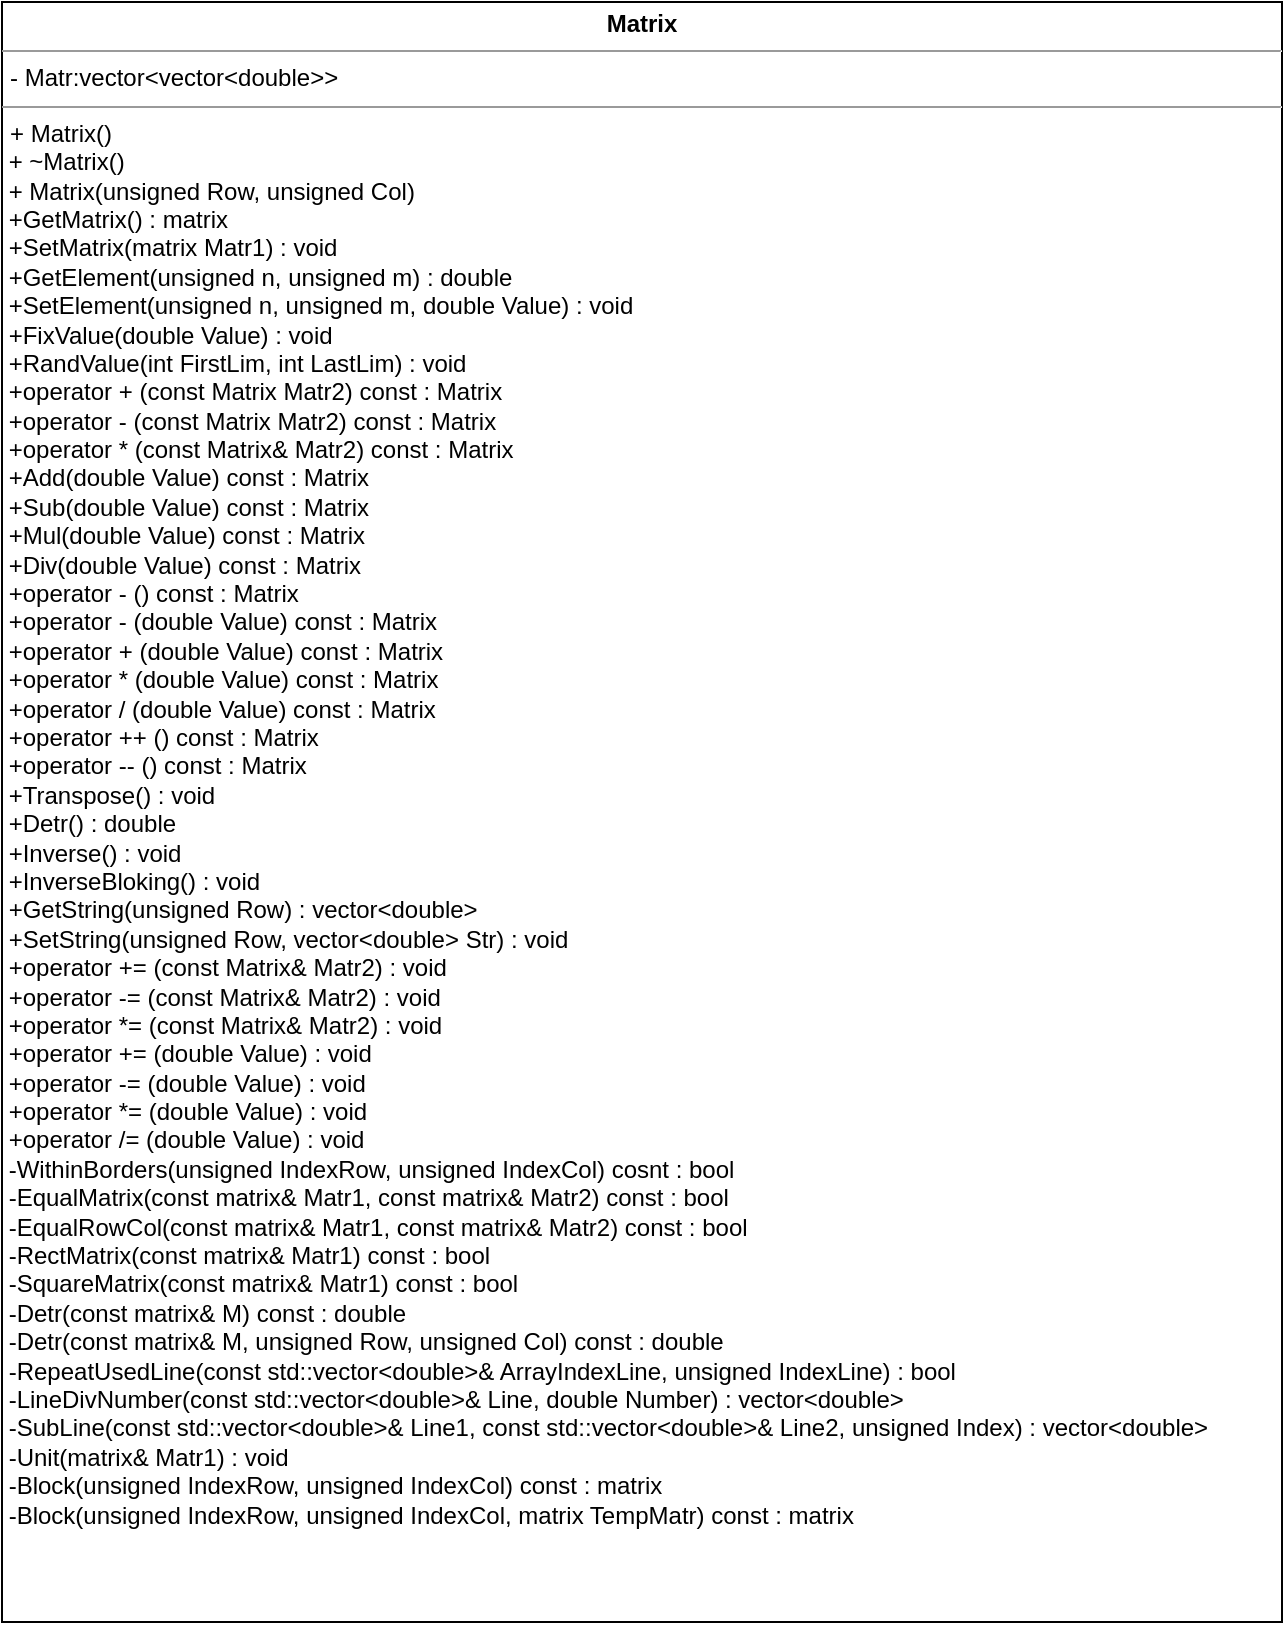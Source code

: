 <mxfile version="12.2.0" type="device" pages="1"><diagram id="Cb_7YYXEISywEMdYCYmm" name="Страница 1"><mxGraphModel dx="1094" dy="387" grid="1" gridSize="10" guides="1" tooltips="1" connect="1" arrows="1" fold="1" page="1" pageScale="1" pageWidth="827" pageHeight="1169" math="0" shadow="0"><root><mxCell id="0"/><mxCell id="1" parent="0"/><mxCell id="hlAFoEHx2L4_d5qpCudw-1" value="&lt;p style=&quot;margin: 0px ; margin-top: 4px ; text-align: center&quot;&gt;&lt;b&gt;Matrix&lt;/b&gt;&lt;/p&gt;&lt;hr size=&quot;1&quot;&gt;&lt;p style=&quot;margin: 0px ; margin-left: 4px&quot;&gt;- Matr:vector&amp;lt;vector&amp;lt;double&amp;gt;&amp;gt;&lt;/p&gt;&lt;hr size=&quot;1&quot;&gt;&lt;p style=&quot;margin: 0px ; margin-left: 4px&quot;&gt;+ Matrix()&lt;/p&gt;&amp;nbsp;+ ~Matrix()&lt;br&gt;&amp;nbsp;+ Matrix(unsigned Row, unsigned Col)&lt;br&gt;&amp;nbsp;+GetMatrix() : matrix&lt;br&gt;&amp;nbsp;+SetMatrix(matrix Matr1) : void&lt;br&gt;&amp;nbsp;+GetElement(unsigned n, unsigned m) : double&lt;br&gt;&amp;nbsp;+SetElement(unsigned n, unsigned m, double Value) : void&lt;br&gt;&amp;nbsp;+FixValue(double Value) : void&lt;br&gt;&amp;nbsp;+RandValue(int FirstLim, int LastLim) : void&lt;br&gt;&amp;nbsp;+operator + (const Matrix Matr2) const : Matrix&lt;br&gt;&amp;nbsp;+operator - (const Matrix Matr2) const : Matrix&lt;br&gt;&amp;nbsp;+operator * (const Matrix&amp;amp; Matr2) const : Matrix&lt;br&gt;&amp;nbsp;+Add(double Value) const : Matrix&lt;br&gt;&amp;nbsp;+Sub(double Value) const : Matrix&lt;br&gt;&amp;nbsp;+Mul(double Value) const : Matrix&lt;br&gt;&amp;nbsp;+Div(double Value) const : Matrix&lt;br&gt;&amp;nbsp;+operator - () const : Matrix&lt;br&gt;&amp;nbsp;+operator - (double Value) const : Matrix&lt;br&gt;&amp;nbsp;+operator + (double Value) const : Matrix&lt;br&gt;&amp;nbsp;+operator * (double Value) const : Matrix&lt;br&gt;&amp;nbsp;+operator / (double Value) const : Matrix&lt;br&gt;&amp;nbsp;+operator ++ () const : Matrix&lt;br&gt;&amp;nbsp;+operator -- () const : Matrix&lt;br&gt;&amp;nbsp;+Transpose() : void&lt;br&gt;&amp;nbsp;+Detr() : double&lt;br&gt;&amp;nbsp;+Inverse() : void&lt;br&gt;&amp;nbsp;+InverseBloking() : void&lt;br&gt;&amp;nbsp;+GetString(unsigned Row) : vector&amp;lt;double&amp;gt;&lt;br&gt;&amp;nbsp;+SetString(unsigned Row, vector&amp;lt;double&amp;gt; Str) : void&lt;br&gt;&amp;nbsp;+operator += (const Matrix&amp;amp; Matr2) : void&lt;br&gt;&amp;nbsp;+operator -= (const Matrix&amp;amp; Matr2) : void&lt;br&gt;&amp;nbsp;+operator *= (const Matrix&amp;amp; Matr2) : void&lt;br&gt;&amp;nbsp;+operator += (double Value) : void&lt;br&gt;&amp;nbsp;+operator -= (double Value) : void&lt;br&gt;&amp;nbsp;+operator *= (double Value) : void&lt;br&gt;&amp;nbsp;+operator /= (double Value) : void&lt;br&gt;&amp;nbsp;-WithinBorders(unsigned IndexRow, unsigned IndexCol) cosnt : bool&lt;br&gt;&amp;nbsp;-EqualMatrix(const matrix&amp;amp; Matr1, const matrix&amp;amp; Matr2) const : bool&lt;br&gt;&amp;nbsp;-EqualRowCol(const matrix&amp;amp; Matr1, const matrix&amp;amp; Matr2) const : bool&lt;br&gt;&amp;nbsp;-RectMatrix(const matrix&amp;amp; Matr1) const : bool&lt;br&gt;&amp;nbsp;-SquareMatrix(const matrix&amp;amp; Matr1) const : bool&lt;br&gt;&amp;nbsp;-Detr(const matrix&amp;amp; M) const : double&lt;br&gt;&amp;nbsp;-Detr(const matrix&amp;amp; M, unsigned Row, unsigned Col) const : double&lt;br&gt;&amp;nbsp;-RepeatUsedLine(const std::vector&amp;lt;double&amp;gt;&amp;amp; ArrayIndexLine, unsigned IndexLine) : bool&lt;br&gt;&amp;nbsp;-LineDivNumber(const std::vector&amp;lt;double&amp;gt;&amp;amp; Line, double Number) : vector&amp;lt;double&amp;gt;&lt;br&gt;&amp;nbsp;-SubLine(const std::vector&amp;lt;double&amp;gt;&amp;amp; Line1, const std::vector&amp;lt;double&amp;gt;&amp;amp; Line2, unsigned Index) : vector&amp;lt;double&amp;gt;&lt;br&gt;&amp;nbsp;-Unit(matrix&amp;amp; Matr1) : void&lt;br&gt;&amp;nbsp;-Block(unsigned IndexRow, unsigned IndexCol) const : matrix&lt;br&gt;&amp;nbsp;-Block(unsigned IndexRow, unsigned IndexCol, matrix TempMatr) const : matrix&lt;br&gt;&lt;br&gt;&amp;nbsp;" style="verticalAlign=top;align=left;overflow=fill;fontSize=12;fontFamily=Helvetica;html=1;" parent="1" vertex="1"><mxGeometry x="20" y="20" width="640" height="810" as="geometry"/></mxCell></root></mxGraphModel></diagram></mxfile>